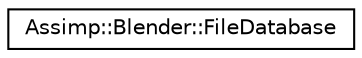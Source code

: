 digraph "Graphical Class Hierarchy"
{
  edge [fontname="Helvetica",fontsize="10",labelfontname="Helvetica",labelfontsize="10"];
  node [fontname="Helvetica",fontsize="10",shape=record];
  rankdir="LR";
  Node1 [label="Assimp::Blender::FileDatabase",height=0.2,width=0.4,color="black", fillcolor="white", style="filled",URL="$class_assimp_1_1_blender_1_1_file_database.html"];
}
